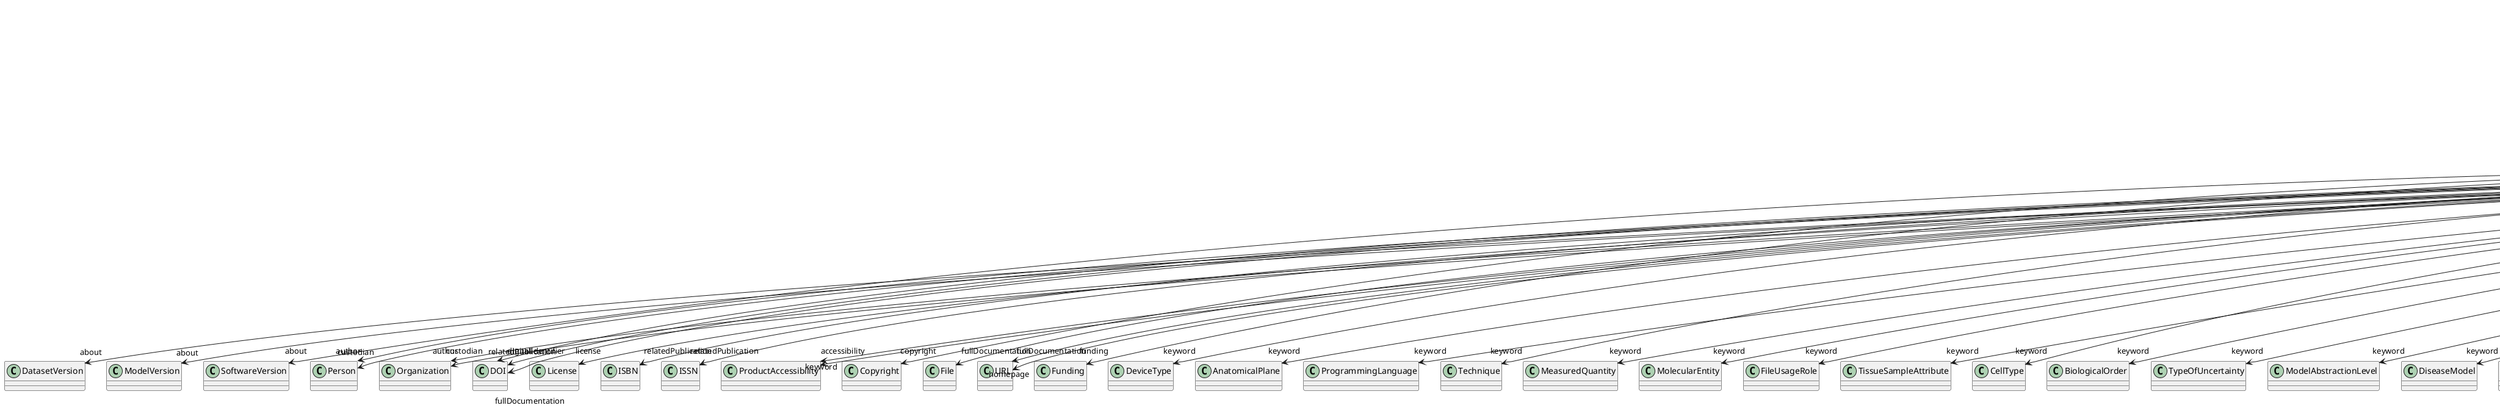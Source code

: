 @startuml
class LivePaperVersion {
+about
+author
+lastModified
+digitalIdentifier
+isAlternativeVersionOf
+isNewVersionOf
+license
+relatedPublication
+accessibility
+copyright
+custodian
+description
+fullDocumentation
+fullName
+funding
+homepage
+howToCite
+keyword
+otherContribution
+releaseDate
+repository
+shortName
+supportChannel
+versionIdentifier
+versionInnovation

}
LivePaperVersion -d-> "about" DatasetVersion
LivePaperVersion -d-> "about" ModelVersion
LivePaperVersion -d-> "about" SoftwareVersion
LivePaperVersion -d-> "author" Person
LivePaperVersion -d-> "author" Organization
LivePaperVersion -d-> "digitalIdentifier" DOI
LivePaperVersion -d-> "isAlternativeVersionOf" LivePaperVersion
LivePaperVersion -d-> "isNewVersionOf" LivePaperVersion
LivePaperVersion -d-> "license" License
LivePaperVersion -d-> "relatedPublication" DOI
LivePaperVersion -d-> "relatedPublication" ISBN
LivePaperVersion -d-> "relatedPublication" ISSN
LivePaperVersion -d-> "accessibility" ProductAccessibility
LivePaperVersion -d-> "copyright" Copyright
LivePaperVersion -d-> "custodian" Person
LivePaperVersion -d-> "custodian" Organization
LivePaperVersion -d-> "fullDocumentation" DOI
LivePaperVersion -d-> "fullDocumentation" File
LivePaperVersion -d-> "fullDocumentation" URL
LivePaperVersion -d-> "funding" Funding
LivePaperVersion -d-> "homepage" URL
LivePaperVersion -d-> "keyword" DeviceType
LivePaperVersion -d-> "keyword" AnatomicalPlane
LivePaperVersion -d-> "keyword" ProgrammingLanguage
LivePaperVersion -d-> "keyword" Technique
LivePaperVersion -d-> "keyword" MeasuredQuantity
LivePaperVersion -d-> "keyword" MolecularEntity
LivePaperVersion -d-> "keyword" FileUsageRole
LivePaperVersion -d-> "keyword" TissueSampleAttribute
LivePaperVersion -d-> "keyword" CellType
LivePaperVersion -d-> "keyword" BiologicalOrder
LivePaperVersion -d-> "keyword" TypeOfUncertainty
LivePaperVersion -d-> "keyword" ModelAbstractionLevel
LivePaperVersion -d-> "keyword" DiseaseModel
LivePaperVersion -d-> "keyword" CellCultureType
LivePaperVersion -d-> "keyword" AnnotationType
LivePaperVersion -d-> "keyword" SoftwareApplicationCategory
LivePaperVersion -d-> "keyword" QualitativeOverlap
LivePaperVersion -d-> "keyword" SoftwareFeature
LivePaperVersion -d-> "keyword" UnitOfMeasurement
LivePaperVersion -d-> "keyword" PatchClampVariation
LivePaperVersion -d-> "keyword" StimulationApproach
LivePaperVersion -d-> "keyword" Service
LivePaperVersion -d-> "keyword" ActionStatusType
LivePaperVersion -d-> "keyword" AgeCategory
LivePaperVersion -d-> "keyword" AtlasType
LivePaperVersion -d-> "keyword" ContributionType
LivePaperVersion -d-> "keyword" Terminology
LivePaperVersion -d-> "keyword" ProductAccessibility
LivePaperVersion -d-> "keyword" ExperimentalApproach
LivePaperVersion -d-> "keyword" FileBundleGrouping
LivePaperVersion -d-> "keyword" UBERONParcellation
LivePaperVersion -d-> "keyword" DifferenceMeasure
LivePaperVersion -d-> "keyword" StimulusType
LivePaperVersion -d-> "keyword" MetaDataModelType
LivePaperVersion -d-> "keyword" BreedingType
LivePaperVersion -d-> "keyword" OperatingSystem
LivePaperVersion -d-> "keyword" PreparationType
LivePaperVersion -d-> "keyword" Organ
LivePaperVersion -d-> "keyword" Handedness
LivePaperVersion -d-> "keyword" OperatingDevice
LivePaperVersion -d-> "keyword" TissueSampleType
LivePaperVersion -d-> "keyword" SubcellularEntity
LivePaperVersion -d-> "keyword" CriteriaQualityType
LivePaperVersion -d-> "keyword" SemanticDataType
LivePaperVersion -d-> "keyword" Species
LivePaperVersion -d-> "keyword" ModelScope
LivePaperVersion -d-> "keyword" TermSuggestion
LivePaperVersion -d-> "keyword" GeneticStrainType
LivePaperVersion -d-> "keyword" SubjectAttribute
LivePaperVersion -d-> "keyword" AnatomicalAxesOrientation
LivePaperVersion -d-> "keyword" Laterality
LivePaperVersion -d-> "keyword" Disease
LivePaperVersion -d-> "keyword" Language
LivePaperVersion -d-> "keyword" FileRepositoryType
LivePaperVersion -d-> "keyword" CranialWindowType
LivePaperVersion -d-> "keyword" BiologicalSex
LivePaperVersion -d-> "keyword" DataType
LivePaperVersion -d-> "keyword" EthicsAssessment
LivePaperVersion -d-> "otherContribution" Contribution
LivePaperVersion -d-> "repository" FileRepository

@enduml